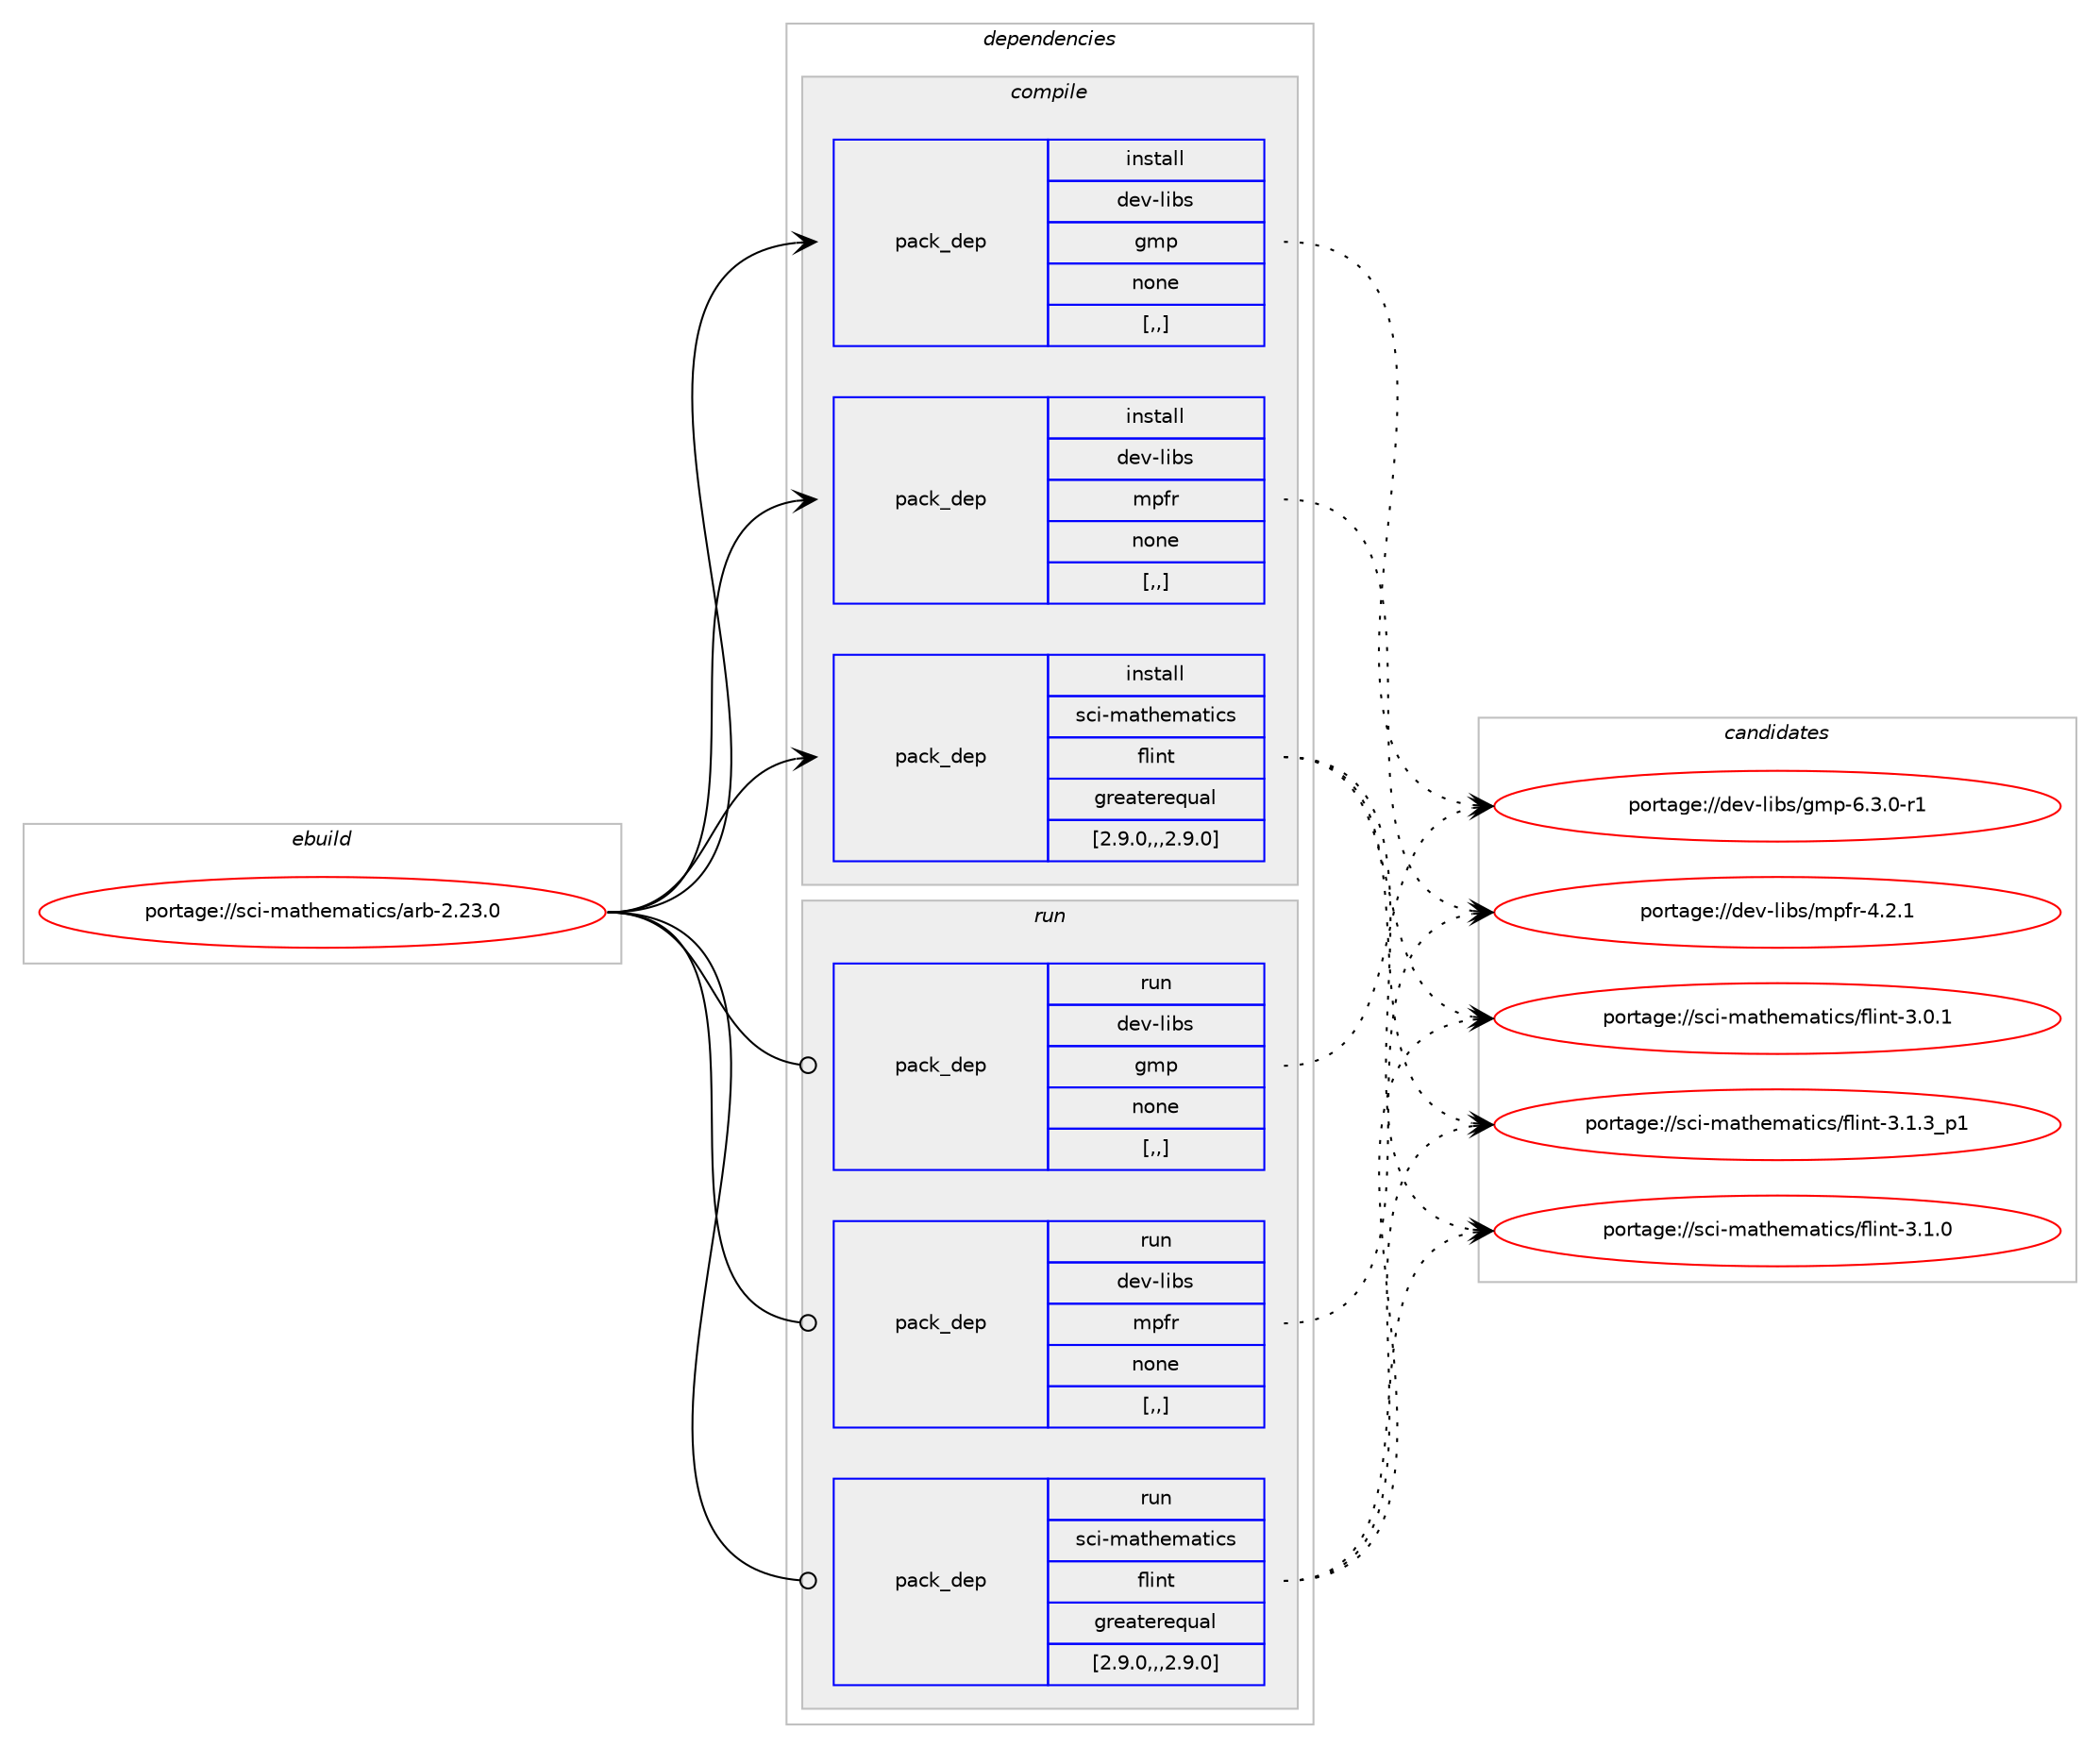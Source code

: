 digraph prolog {

# *************
# Graph options
# *************

newrank=true;
concentrate=true;
compound=true;
graph [rankdir=LR,fontname=Helvetica,fontsize=10,ranksep=1.5];#, ranksep=2.5, nodesep=0.2];
edge  [arrowhead=vee];
node  [fontname=Helvetica,fontsize=10];

# **********
# The ebuild
# **********

subgraph cluster_leftcol {
color=gray;
label=<<i>ebuild</i>>;
id [label="portage://sci-mathematics/arb-2.23.0", color=red, width=4, href="../sci-mathematics/arb-2.23.0.svg"];
}

# ****************
# The dependencies
# ****************

subgraph cluster_midcol {
color=gray;
label=<<i>dependencies</i>>;
subgraph cluster_compile {
fillcolor="#eeeeee";
style=filled;
label=<<i>compile</i>>;
subgraph pack294918 {
dependency405226 [label=<<TABLE BORDER="0" CELLBORDER="1" CELLSPACING="0" CELLPADDING="4" WIDTH="220"><TR><TD ROWSPAN="6" CELLPADDING="30">pack_dep</TD></TR><TR><TD WIDTH="110">install</TD></TR><TR><TD>dev-libs</TD></TR><TR><TD>gmp</TD></TR><TR><TD>none</TD></TR><TR><TD>[,,]</TD></TR></TABLE>>, shape=none, color=blue];
}
id:e -> dependency405226:w [weight=20,style="solid",arrowhead="vee"];
subgraph pack294919 {
dependency405227 [label=<<TABLE BORDER="0" CELLBORDER="1" CELLSPACING="0" CELLPADDING="4" WIDTH="220"><TR><TD ROWSPAN="6" CELLPADDING="30">pack_dep</TD></TR><TR><TD WIDTH="110">install</TD></TR><TR><TD>dev-libs</TD></TR><TR><TD>mpfr</TD></TR><TR><TD>none</TD></TR><TR><TD>[,,]</TD></TR></TABLE>>, shape=none, color=blue];
}
id:e -> dependency405227:w [weight=20,style="solid",arrowhead="vee"];
subgraph pack294920 {
dependency405228 [label=<<TABLE BORDER="0" CELLBORDER="1" CELLSPACING="0" CELLPADDING="4" WIDTH="220"><TR><TD ROWSPAN="6" CELLPADDING="30">pack_dep</TD></TR><TR><TD WIDTH="110">install</TD></TR><TR><TD>sci-mathematics</TD></TR><TR><TD>flint</TD></TR><TR><TD>greaterequal</TD></TR><TR><TD>[2.9.0,,,2.9.0]</TD></TR></TABLE>>, shape=none, color=blue];
}
id:e -> dependency405228:w [weight=20,style="solid",arrowhead="vee"];
}
subgraph cluster_compileandrun {
fillcolor="#eeeeee";
style=filled;
label=<<i>compile and run</i>>;
}
subgraph cluster_run {
fillcolor="#eeeeee";
style=filled;
label=<<i>run</i>>;
subgraph pack294921 {
dependency405229 [label=<<TABLE BORDER="0" CELLBORDER="1" CELLSPACING="0" CELLPADDING="4" WIDTH="220"><TR><TD ROWSPAN="6" CELLPADDING="30">pack_dep</TD></TR><TR><TD WIDTH="110">run</TD></TR><TR><TD>dev-libs</TD></TR><TR><TD>gmp</TD></TR><TR><TD>none</TD></TR><TR><TD>[,,]</TD></TR></TABLE>>, shape=none, color=blue];
}
id:e -> dependency405229:w [weight=20,style="solid",arrowhead="odot"];
subgraph pack294922 {
dependency405230 [label=<<TABLE BORDER="0" CELLBORDER="1" CELLSPACING="0" CELLPADDING="4" WIDTH="220"><TR><TD ROWSPAN="6" CELLPADDING="30">pack_dep</TD></TR><TR><TD WIDTH="110">run</TD></TR><TR><TD>dev-libs</TD></TR><TR><TD>mpfr</TD></TR><TR><TD>none</TD></TR><TR><TD>[,,]</TD></TR></TABLE>>, shape=none, color=blue];
}
id:e -> dependency405230:w [weight=20,style="solid",arrowhead="odot"];
subgraph pack294923 {
dependency405231 [label=<<TABLE BORDER="0" CELLBORDER="1" CELLSPACING="0" CELLPADDING="4" WIDTH="220"><TR><TD ROWSPAN="6" CELLPADDING="30">pack_dep</TD></TR><TR><TD WIDTH="110">run</TD></TR><TR><TD>sci-mathematics</TD></TR><TR><TD>flint</TD></TR><TR><TD>greaterequal</TD></TR><TR><TD>[2.9.0,,,2.9.0]</TD></TR></TABLE>>, shape=none, color=blue];
}
id:e -> dependency405231:w [weight=20,style="solid",arrowhead="odot"];
}
}

# **************
# The candidates
# **************

subgraph cluster_choices {
rank=same;
color=gray;
label=<<i>candidates</i>>;

subgraph choice294918 {
color=black;
nodesep=1;
choice1001011184510810598115471031091124554465146484511449 [label="portage://dev-libs/gmp-6.3.0-r1", color=red, width=4,href="../dev-libs/gmp-6.3.0-r1.svg"];
dependency405226:e -> choice1001011184510810598115471031091124554465146484511449:w [style=dotted,weight="100"];
}
subgraph choice294919 {
color=black;
nodesep=1;
choice100101118451081059811547109112102114455246504649 [label="portage://dev-libs/mpfr-4.2.1", color=red, width=4,href="../dev-libs/mpfr-4.2.1.svg"];
dependency405227:e -> choice100101118451081059811547109112102114455246504649:w [style=dotted,weight="100"];
}
subgraph choice294920 {
color=black;
nodesep=1;
choice1159910545109971161041011099711610599115471021081051101164551464946519511249 [label="portage://sci-mathematics/flint-3.1.3_p1", color=red, width=4,href="../sci-mathematics/flint-3.1.3_p1.svg"];
choice115991054510997116104101109971161059911547102108105110116455146494648 [label="portage://sci-mathematics/flint-3.1.0", color=red, width=4,href="../sci-mathematics/flint-3.1.0.svg"];
choice115991054510997116104101109971161059911547102108105110116455146484649 [label="portage://sci-mathematics/flint-3.0.1", color=red, width=4,href="../sci-mathematics/flint-3.0.1.svg"];
dependency405228:e -> choice1159910545109971161041011099711610599115471021081051101164551464946519511249:w [style=dotted,weight="100"];
dependency405228:e -> choice115991054510997116104101109971161059911547102108105110116455146494648:w [style=dotted,weight="100"];
dependency405228:e -> choice115991054510997116104101109971161059911547102108105110116455146484649:w [style=dotted,weight="100"];
}
subgraph choice294921 {
color=black;
nodesep=1;
choice1001011184510810598115471031091124554465146484511449 [label="portage://dev-libs/gmp-6.3.0-r1", color=red, width=4,href="../dev-libs/gmp-6.3.0-r1.svg"];
dependency405229:e -> choice1001011184510810598115471031091124554465146484511449:w [style=dotted,weight="100"];
}
subgraph choice294922 {
color=black;
nodesep=1;
choice100101118451081059811547109112102114455246504649 [label="portage://dev-libs/mpfr-4.2.1", color=red, width=4,href="../dev-libs/mpfr-4.2.1.svg"];
dependency405230:e -> choice100101118451081059811547109112102114455246504649:w [style=dotted,weight="100"];
}
subgraph choice294923 {
color=black;
nodesep=1;
choice1159910545109971161041011099711610599115471021081051101164551464946519511249 [label="portage://sci-mathematics/flint-3.1.3_p1", color=red, width=4,href="../sci-mathematics/flint-3.1.3_p1.svg"];
choice115991054510997116104101109971161059911547102108105110116455146494648 [label="portage://sci-mathematics/flint-3.1.0", color=red, width=4,href="../sci-mathematics/flint-3.1.0.svg"];
choice115991054510997116104101109971161059911547102108105110116455146484649 [label="portage://sci-mathematics/flint-3.0.1", color=red, width=4,href="../sci-mathematics/flint-3.0.1.svg"];
dependency405231:e -> choice1159910545109971161041011099711610599115471021081051101164551464946519511249:w [style=dotted,weight="100"];
dependency405231:e -> choice115991054510997116104101109971161059911547102108105110116455146494648:w [style=dotted,weight="100"];
dependency405231:e -> choice115991054510997116104101109971161059911547102108105110116455146484649:w [style=dotted,weight="100"];
}
}

}
